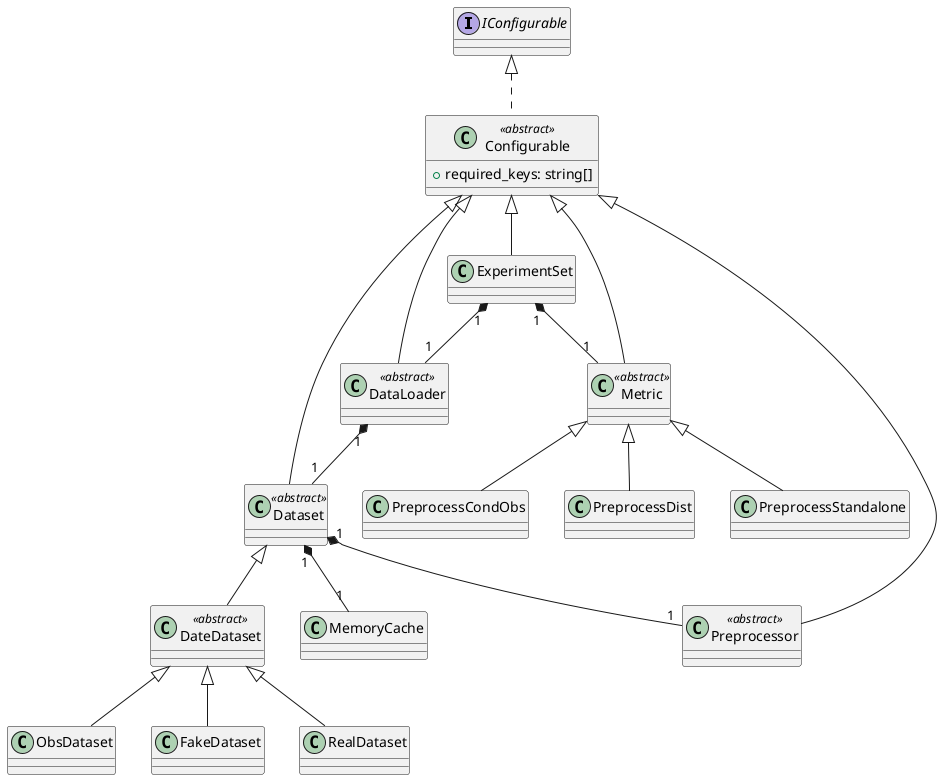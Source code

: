 @startuml

interface IConfigurable

class Configurable <<abstract>> implements IConfigurable {
    +required_keys: string[]
    }


class Dataset <<abstract>>

class DateDataset <<abstract>> extends Dataset

class ObsDataset extends DateDataset
class FakeDataset extends DateDataset
class RealDataset extends DateDataset

class DataLoader <<abstract>>

class ExperimentSet

class Metric <<abstract>>

class PreprocessCondObs extends Metric
class PreprocessDist extends Metric
class PreprocessStandalone extends Metric

class Preprocessor <<abstract>>

class MemoryCache {
}

Configurable <|-- Dataset
Configurable <|-- DataLoader
Configurable <|-- Metric
Configurable <|-- Preprocessor
Configurable <|-- ExperimentSet

Dataset "1" *-- "1" Preprocessor
Dataset "1" *-- "1" MemoryCache
DataLoader "1" *-- "1" Dataset
ExperimentSet "1" *-- "1" DataLoader
ExperimentSet "1" *-- "1" Metric

@enduml

